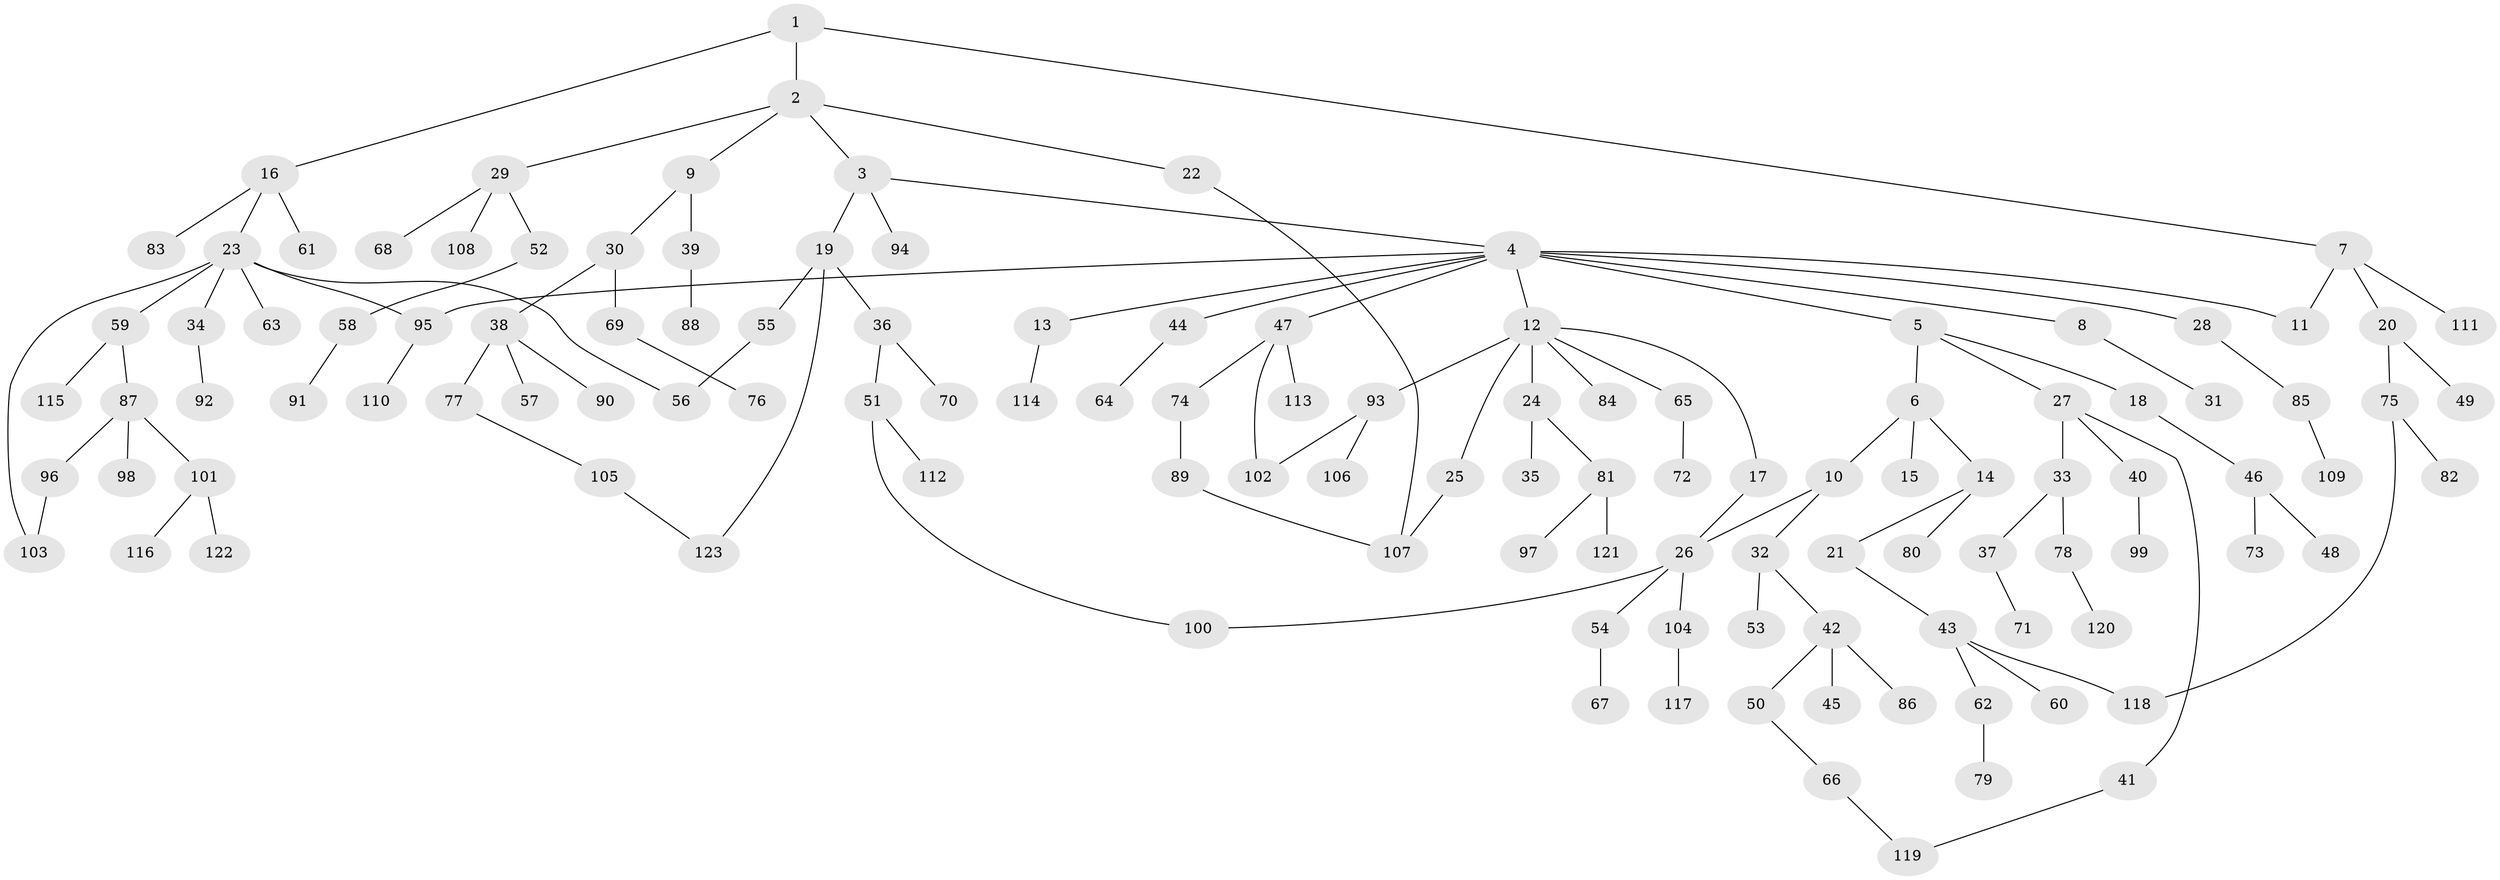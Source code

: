 // Generated by graph-tools (version 1.1) at 2025/01/03/09/25 03:01:00]
// undirected, 123 vertices, 134 edges
graph export_dot {
graph [start="1"]
  node [color=gray90,style=filled];
  1;
  2;
  3;
  4;
  5;
  6;
  7;
  8;
  9;
  10;
  11;
  12;
  13;
  14;
  15;
  16;
  17;
  18;
  19;
  20;
  21;
  22;
  23;
  24;
  25;
  26;
  27;
  28;
  29;
  30;
  31;
  32;
  33;
  34;
  35;
  36;
  37;
  38;
  39;
  40;
  41;
  42;
  43;
  44;
  45;
  46;
  47;
  48;
  49;
  50;
  51;
  52;
  53;
  54;
  55;
  56;
  57;
  58;
  59;
  60;
  61;
  62;
  63;
  64;
  65;
  66;
  67;
  68;
  69;
  70;
  71;
  72;
  73;
  74;
  75;
  76;
  77;
  78;
  79;
  80;
  81;
  82;
  83;
  84;
  85;
  86;
  87;
  88;
  89;
  90;
  91;
  92;
  93;
  94;
  95;
  96;
  97;
  98;
  99;
  100;
  101;
  102;
  103;
  104;
  105;
  106;
  107;
  108;
  109;
  110;
  111;
  112;
  113;
  114;
  115;
  116;
  117;
  118;
  119;
  120;
  121;
  122;
  123;
  1 -- 2;
  1 -- 7;
  1 -- 16;
  2 -- 3;
  2 -- 9;
  2 -- 22;
  2 -- 29;
  3 -- 4;
  3 -- 19;
  3 -- 94;
  4 -- 5;
  4 -- 8;
  4 -- 11;
  4 -- 12;
  4 -- 13;
  4 -- 28;
  4 -- 44;
  4 -- 47;
  4 -- 95;
  5 -- 6;
  5 -- 18;
  5 -- 27;
  6 -- 10;
  6 -- 14;
  6 -- 15;
  7 -- 20;
  7 -- 111;
  7 -- 11;
  8 -- 31;
  9 -- 30;
  9 -- 39;
  10 -- 32;
  10 -- 26;
  12 -- 17;
  12 -- 24;
  12 -- 25;
  12 -- 65;
  12 -- 84;
  12 -- 93;
  13 -- 114;
  14 -- 21;
  14 -- 80;
  16 -- 23;
  16 -- 61;
  16 -- 83;
  17 -- 26;
  18 -- 46;
  19 -- 36;
  19 -- 55;
  19 -- 123;
  20 -- 49;
  20 -- 75;
  21 -- 43;
  22 -- 107;
  23 -- 34;
  23 -- 59;
  23 -- 63;
  23 -- 103;
  23 -- 56;
  23 -- 95;
  24 -- 35;
  24 -- 81;
  25 -- 107;
  26 -- 54;
  26 -- 100;
  26 -- 104;
  27 -- 33;
  27 -- 40;
  27 -- 41;
  28 -- 85;
  29 -- 52;
  29 -- 68;
  29 -- 108;
  30 -- 38;
  30 -- 69;
  32 -- 42;
  32 -- 53;
  33 -- 37;
  33 -- 78;
  34 -- 92;
  36 -- 51;
  36 -- 70;
  37 -- 71;
  38 -- 57;
  38 -- 77;
  38 -- 90;
  39 -- 88;
  40 -- 99;
  41 -- 119;
  42 -- 45;
  42 -- 50;
  42 -- 86;
  43 -- 60;
  43 -- 62;
  43 -- 118;
  44 -- 64;
  46 -- 48;
  46 -- 73;
  47 -- 74;
  47 -- 102;
  47 -- 113;
  50 -- 66;
  51 -- 112;
  51 -- 100;
  52 -- 58;
  54 -- 67;
  55 -- 56;
  58 -- 91;
  59 -- 87;
  59 -- 115;
  62 -- 79;
  65 -- 72;
  66 -- 119;
  69 -- 76;
  74 -- 89;
  75 -- 82;
  75 -- 118;
  77 -- 105;
  78 -- 120;
  81 -- 97;
  81 -- 121;
  85 -- 109;
  87 -- 96;
  87 -- 98;
  87 -- 101;
  89 -- 107;
  93 -- 106;
  93 -- 102;
  95 -- 110;
  96 -- 103;
  101 -- 116;
  101 -- 122;
  104 -- 117;
  105 -- 123;
}
